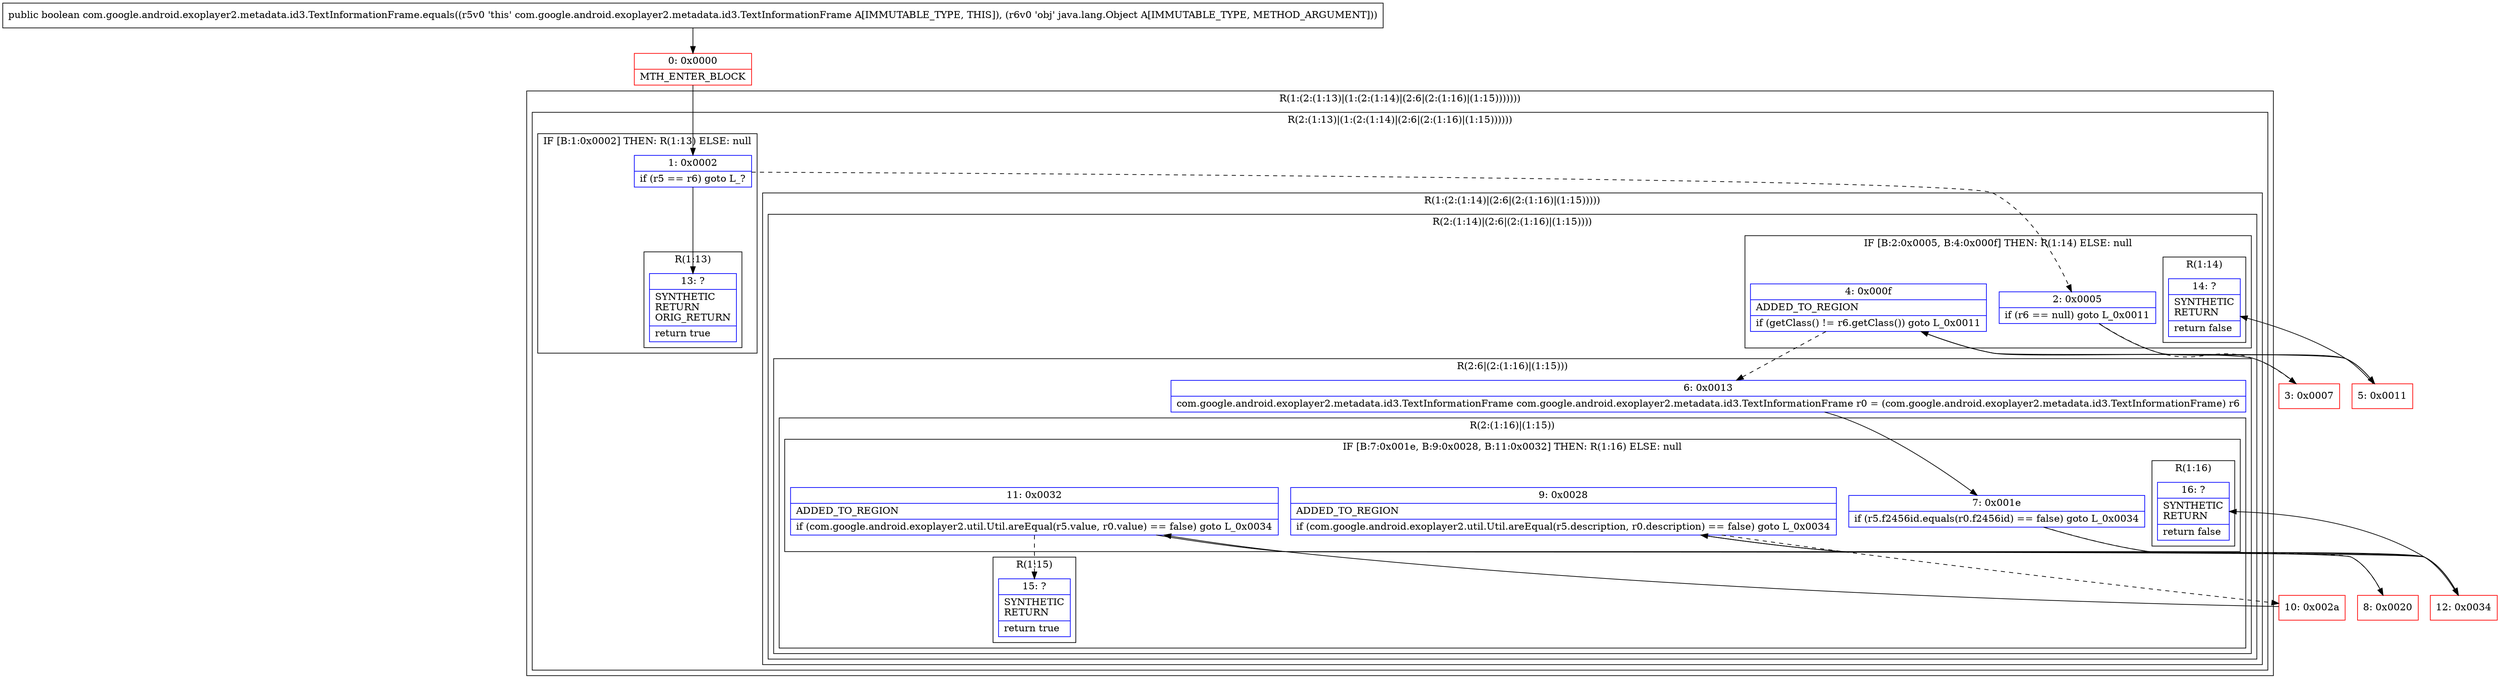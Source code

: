 digraph "CFG forcom.google.android.exoplayer2.metadata.id3.TextInformationFrame.equals(Ljava\/lang\/Object;)Z" {
subgraph cluster_Region_1725059555 {
label = "R(1:(2:(1:13)|(1:(2:(1:14)|(2:6|(2:(1:16)|(1:15)))))))";
node [shape=record,color=blue];
subgraph cluster_Region_298514735 {
label = "R(2:(1:13)|(1:(2:(1:14)|(2:6|(2:(1:16)|(1:15))))))";
node [shape=record,color=blue];
subgraph cluster_IfRegion_140050201 {
label = "IF [B:1:0x0002] THEN: R(1:13) ELSE: null";
node [shape=record,color=blue];
Node_1 [shape=record,label="{1\:\ 0x0002|if (r5 == r6) goto L_?\l}"];
subgraph cluster_Region_1070790275 {
label = "R(1:13)";
node [shape=record,color=blue];
Node_13 [shape=record,label="{13\:\ ?|SYNTHETIC\lRETURN\lORIG_RETURN\l|return true\l}"];
}
}
subgraph cluster_Region_1266415059 {
label = "R(1:(2:(1:14)|(2:6|(2:(1:16)|(1:15)))))";
node [shape=record,color=blue];
subgraph cluster_Region_230587922 {
label = "R(2:(1:14)|(2:6|(2:(1:16)|(1:15))))";
node [shape=record,color=blue];
subgraph cluster_IfRegion_1121056907 {
label = "IF [B:2:0x0005, B:4:0x000f] THEN: R(1:14) ELSE: null";
node [shape=record,color=blue];
Node_2 [shape=record,label="{2\:\ 0x0005|if (r6 == null) goto L_0x0011\l}"];
Node_4 [shape=record,label="{4\:\ 0x000f|ADDED_TO_REGION\l|if (getClass() != r6.getClass()) goto L_0x0011\l}"];
subgraph cluster_Region_1788836028 {
label = "R(1:14)";
node [shape=record,color=blue];
Node_14 [shape=record,label="{14\:\ ?|SYNTHETIC\lRETURN\l|return false\l}"];
}
}
subgraph cluster_Region_1103019427 {
label = "R(2:6|(2:(1:16)|(1:15)))";
node [shape=record,color=blue];
Node_6 [shape=record,label="{6\:\ 0x0013|com.google.android.exoplayer2.metadata.id3.TextInformationFrame com.google.android.exoplayer2.metadata.id3.TextInformationFrame r0 = (com.google.android.exoplayer2.metadata.id3.TextInformationFrame) r6\l}"];
subgraph cluster_Region_2128530769 {
label = "R(2:(1:16)|(1:15))";
node [shape=record,color=blue];
subgraph cluster_IfRegion_494713633 {
label = "IF [B:7:0x001e, B:9:0x0028, B:11:0x0032] THEN: R(1:16) ELSE: null";
node [shape=record,color=blue];
Node_7 [shape=record,label="{7\:\ 0x001e|if (r5.f2456id.equals(r0.f2456id) == false) goto L_0x0034\l}"];
Node_9 [shape=record,label="{9\:\ 0x0028|ADDED_TO_REGION\l|if (com.google.android.exoplayer2.util.Util.areEqual(r5.description, r0.description) == false) goto L_0x0034\l}"];
Node_11 [shape=record,label="{11\:\ 0x0032|ADDED_TO_REGION\l|if (com.google.android.exoplayer2.util.Util.areEqual(r5.value, r0.value) == false) goto L_0x0034\l}"];
subgraph cluster_Region_15626870 {
label = "R(1:16)";
node [shape=record,color=blue];
Node_16 [shape=record,label="{16\:\ ?|SYNTHETIC\lRETURN\l|return false\l}"];
}
}
subgraph cluster_Region_1295439680 {
label = "R(1:15)";
node [shape=record,color=blue];
Node_15 [shape=record,label="{15\:\ ?|SYNTHETIC\lRETURN\l|return true\l}"];
}
}
}
}
}
}
}
Node_0 [shape=record,color=red,label="{0\:\ 0x0000|MTH_ENTER_BLOCK\l}"];
Node_3 [shape=record,color=red,label="{3\:\ 0x0007}"];
Node_5 [shape=record,color=red,label="{5\:\ 0x0011}"];
Node_8 [shape=record,color=red,label="{8\:\ 0x0020}"];
Node_10 [shape=record,color=red,label="{10\:\ 0x002a}"];
Node_12 [shape=record,color=red,label="{12\:\ 0x0034}"];
MethodNode[shape=record,label="{public boolean com.google.android.exoplayer2.metadata.id3.TextInformationFrame.equals((r5v0 'this' com.google.android.exoplayer2.metadata.id3.TextInformationFrame A[IMMUTABLE_TYPE, THIS]), (r6v0 'obj' java.lang.Object A[IMMUTABLE_TYPE, METHOD_ARGUMENT])) }"];
MethodNode -> Node_0;
Node_1 -> Node_2[style=dashed];
Node_1 -> Node_13;
Node_2 -> Node_3[style=dashed];
Node_2 -> Node_5;
Node_4 -> Node_5;
Node_4 -> Node_6[style=dashed];
Node_6 -> Node_7;
Node_7 -> Node_8[style=dashed];
Node_7 -> Node_12;
Node_9 -> Node_10[style=dashed];
Node_9 -> Node_12;
Node_11 -> Node_12;
Node_11 -> Node_15[style=dashed];
Node_0 -> Node_1;
Node_3 -> Node_4;
Node_5 -> Node_14;
Node_8 -> Node_9;
Node_10 -> Node_11;
Node_12 -> Node_16;
}

